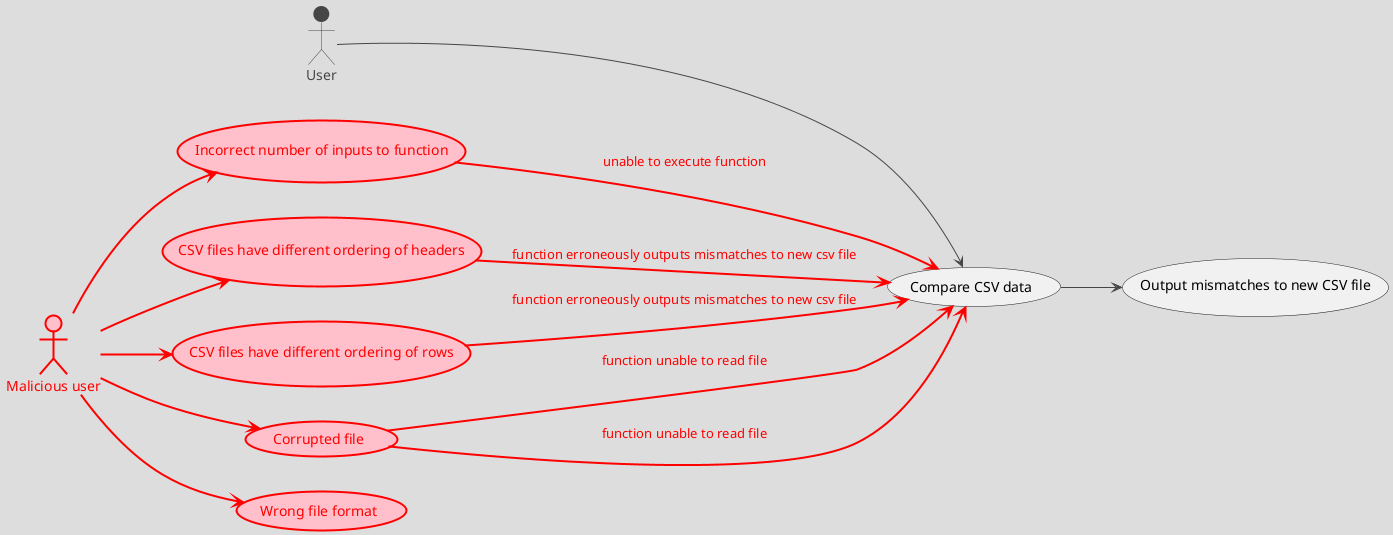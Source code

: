 @startuml sage_use_cases
!theme toy
left to right direction
actor :User: as user
actor :Malicious user: as fool #pink;line:red;line.bold;text:red

"Compare CSV data" as (compare)
"Output mismatches to new CSV file" as (output)
"Incorrect number of inputs to function" as (wrongNumberOfArgs) #pink;line:red;line.bold;text:red
"CSV files have different ordering of headers" as (wrongOrderOfHeaders) #pink;line:red;line.bold;text:red
"CSV files have different ordering of rows" as (wrongOrderOfRows) #pink;line:red;line.bold;text:red
"Corrupted file" as (corruptedFile) #pink;line:red;line.bold;text:red
"Wrong file format" as (wrongFileFormat) #pink;line:red;line.bold;text:red

user --> (compare)
(compare) --> (output)
fool --> (wrongNumberOfArgs) #line:red;line.bold;text:red
fool --> (wrongOrderOfHeaders) #line:red;line.bold;text:red
fool --> (wrongOrderOfRows) #line:red;line.bold;text:red
fool --> (corruptedFile) #line:red;line.bold;text:red
fool --> (wrongFileFormat) #line:red;line.bold;text:red

(wrongNumberOfArgs) --> (compare) #line:red;line.bold;text:red : "unable to execute function"
(wrongOrderOfHeaders) --> (compare) #line:red;line.bold;text:red : "function erroneously outputs mismatches to new csv file"
(wrongOrderOfRows) --> (compare) #line:red;line.bold;text:red : "function erroneously outputs mismatches to new csv file"
(corruptedFile) --> (compare) #line:red;line.bold;text:red : "function unable to read file"
(corruptedFile) --> (compare) #line:red;line.bold;text:red : "function unable to read file"



@enduml